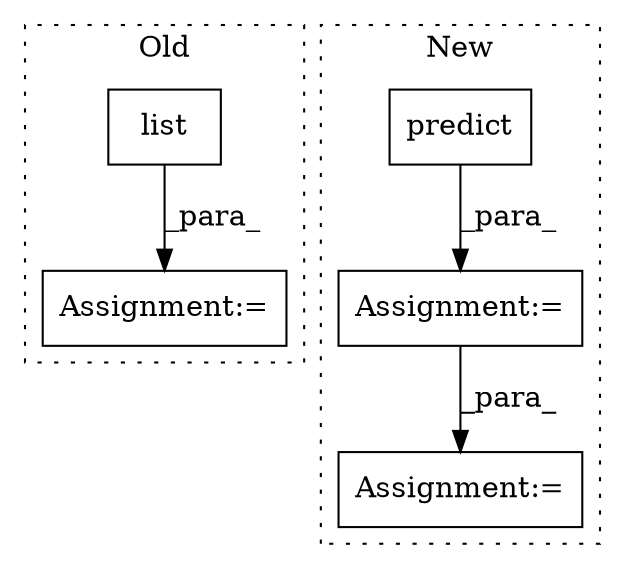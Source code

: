 digraph G {
subgraph cluster0 {
1 [label="list" a="32" s="7698,7800" l="5,1" shape="box"];
3 [label="Assignment:=" a="7" s="7697" l="1" shape="box"];
label = "Old";
style="dotted";
}
subgraph cluster1 {
2 [label="predict" a="32" s="8067,8089" l="8,1" shape="box"];
4 [label="Assignment:=" a="7" s="8051" l="1" shape="box"];
5 [label="Assignment:=" a="7" s="8221" l="1" shape="box"];
label = "New";
style="dotted";
}
1 -> 3 [label="_para_"];
2 -> 4 [label="_para_"];
4 -> 5 [label="_para_"];
}